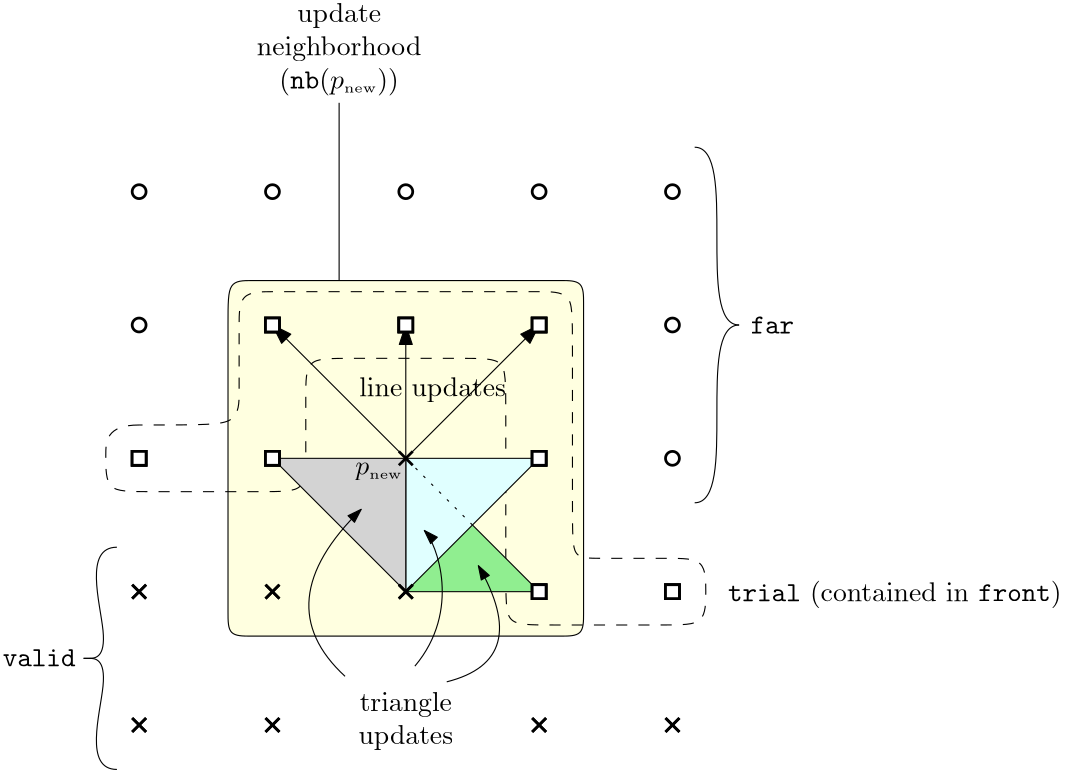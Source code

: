<?xml version="1.0"?>
<!DOCTYPE ipe SYSTEM "ipe.dtd">
<ipe version="70206" creator="Ipe 7.2.10">
<info created="D:20190617164345" modified="D:20190617213652"/>
<ipestyle name="basic">
<symbol name="arrow/arc(spx)">
<path stroke="sym-stroke" fill="sym-stroke" pen="sym-pen">
0 0 m
-1 0.333 l
-1 -0.333 l
h
</path>
</symbol>
<symbol name="arrow/farc(spx)">
<path stroke="sym-stroke" fill="white" pen="sym-pen">
0 0 m
-1 0.333 l
-1 -0.333 l
h
</path>
</symbol>
<symbol name="arrow/ptarc(spx)">
<path stroke="sym-stroke" fill="sym-stroke" pen="sym-pen">
0 0 m
-1 0.333 l
-0.8 0 l
-1 -0.333 l
h
</path>
</symbol>
<symbol name="arrow/fptarc(spx)">
<path stroke="sym-stroke" fill="white" pen="sym-pen">
0 0 m
-1 0.333 l
-0.8 0 l
-1 -0.333 l
h
</path>
</symbol>
<symbol name="mark/circle(sx)" transformations="translations">
<path fill="sym-stroke">
0.6 0 0 0.6 0 0 e
0.4 0 0 0.4 0 0 e
</path>
</symbol>
<symbol name="mark/disk(sx)" transformations="translations">
<path fill="sym-stroke">
0.6 0 0 0.6 0 0 e
</path>
</symbol>
<symbol name="mark/fdisk(sfx)" transformations="translations">
<group>
<path fill="sym-fill">
0.5 0 0 0.5 0 0 e
</path>
<path fill="sym-stroke" fillrule="eofill">
0.6 0 0 0.6 0 0 e
0.4 0 0 0.4 0 0 e
</path>
</group>
</symbol>
<symbol name="mark/box(sx)" transformations="translations">
<path fill="sym-stroke" fillrule="eofill">
-0.6 -0.6 m
0.6 -0.6 l
0.6 0.6 l
-0.6 0.6 l
h
-0.4 -0.4 m
0.4 -0.4 l
0.4 0.4 l
-0.4 0.4 l
h
</path>
</symbol>
<symbol name="mark/square(sx)" transformations="translations">
<path fill="sym-stroke">
-0.6 -0.6 m
0.6 -0.6 l
0.6 0.6 l
-0.6 0.6 l
h
</path>
</symbol>
<symbol name="mark/fsquare(sfx)" transformations="translations">
<group>
<path fill="sym-fill">
-0.5 -0.5 m
0.5 -0.5 l
0.5 0.5 l
-0.5 0.5 l
h
</path>
<path fill="sym-stroke" fillrule="eofill">
-0.6 -0.6 m
0.6 -0.6 l
0.6 0.6 l
-0.6 0.6 l
h
-0.4 -0.4 m
0.4 -0.4 l
0.4 0.4 l
-0.4 0.4 l
h
</path>
</group>
</symbol>
<symbol name="mark/cross(sx)" transformations="translations">
<group>
<path fill="sym-stroke">
-0.43 -0.57 m
0.57 0.43 l
0.43 0.57 l
-0.57 -0.43 l
h
</path>
<path fill="sym-stroke">
-0.43 0.57 m
0.57 -0.43 l
0.43 -0.57 l
-0.57 0.43 l
h
</path>
</group>
</symbol>
<symbol name="arrow/fnormal(spx)">
<path stroke="sym-stroke" fill="white" pen="sym-pen">
0 0 m
-1 0.333 l
-1 -0.333 l
h
</path>
</symbol>
<symbol name="arrow/pointed(spx)">
<path stroke="sym-stroke" fill="sym-stroke" pen="sym-pen">
0 0 m
-1 0.333 l
-0.8 0 l
-1 -0.333 l
h
</path>
</symbol>
<symbol name="arrow/fpointed(spx)">
<path stroke="sym-stroke" fill="white" pen="sym-pen">
0 0 m
-1 0.333 l
-0.8 0 l
-1 -0.333 l
h
</path>
</symbol>
<symbol name="arrow/linear(spx)">
<path stroke="sym-stroke" pen="sym-pen">
-1 0.333 m
0 0 l
-1 -0.333 l
</path>
</symbol>
<symbol name="arrow/fdouble(spx)">
<path stroke="sym-stroke" fill="white" pen="sym-pen">
0 0 m
-1 0.333 l
-1 -0.333 l
h
-1 0 m
-2 0.333 l
-2 -0.333 l
h
</path>
</symbol>
<symbol name="arrow/double(spx)">
<path stroke="sym-stroke" fill="sym-stroke" pen="sym-pen">
0 0 m
-1 0.333 l
-1 -0.333 l
h
-1 0 m
-2 0.333 l
-2 -0.333 l
h
</path>
</symbol>
<pen name="heavier" value="0.8"/>
<pen name="fat" value="1.2"/>
<pen name="ultrafat" value="2"/>
<symbolsize name="large" value="5"/>
<symbolsize name="small" value="2"/>
<symbolsize name="tiny" value="1.1"/>
<arrowsize name="large" value="10"/>
<arrowsize name="small" value="5"/>
<arrowsize name="tiny" value="3"/>
<color name="red" value="1 0 0"/>
<color name="green" value="0 1 0"/>
<color name="blue" value="0 0 1"/>
<color name="yellow" value="1 1 0"/>
<color name="orange" value="1 0.647 0"/>
<color name="gold" value="1 0.843 0"/>
<color name="purple" value="0.627 0.125 0.941"/>
<color name="gray" value="0.745"/>
<color name="brown" value="0.647 0.165 0.165"/>
<color name="navy" value="0 0 0.502"/>
<color name="pink" value="1 0.753 0.796"/>
<color name="seagreen" value="0.18 0.545 0.341"/>
<color name="turquoise" value="0.251 0.878 0.816"/>
<color name="violet" value="0.933 0.51 0.933"/>
<color name="darkblue" value="0 0 0.545"/>
<color name="darkcyan" value="0 0.545 0.545"/>
<color name="darkgray" value="0.663"/>
<color name="darkgreen" value="0 0.392 0"/>
<color name="darkmagenta" value="0.545 0 0.545"/>
<color name="darkorange" value="1 0.549 0"/>
<color name="darkred" value="0.545 0 0"/>
<color name="lightblue" value="0.678 0.847 0.902"/>
<color name="lightcyan" value="0.878 1 1"/>
<color name="lightgray" value="0.827"/>
<color name="lightgreen" value="0.565 0.933 0.565"/>
<color name="lightyellow" value="1 1 0.878"/>
<dashstyle name="dashed" value="[4] 0"/>
<dashstyle name="dotted" value="[1 3] 0"/>
<dashstyle name="dash dotted" value="[4 2 1 2] 0"/>
<dashstyle name="dash dot dotted" value="[4 2 1 2 1 2] 0"/>
<textsize name="large" value="\large"/>
<textsize name="Large" value="\Large"/>
<textsize name="LARGE" value="\LARGE"/>
<textsize name="huge" value="\huge"/>
<textsize name="Huge" value="\Huge"/>
<textsize name="small" value="\small"/>
<textsize name="footnote" value="\footnotesize"/>
<textsize name="tiny" value="\tiny"/>
<textstyle name="center" begin="\begin{center}" end="\end{center}"/>
<textstyle name="itemize" begin="\begin{itemize}" end="\end{itemize}"/>
<textstyle name="item" begin="\begin{itemize}\item{}" end="\end{itemize}"/>
<gridsize name="4 pts" value="4"/>
<gridsize name="8 pts (~3 mm)" value="8"/>
<gridsize name="16 pts (~6 mm)" value="16"/>
<gridsize name="32 pts (~12 mm)" value="32"/>
<gridsize name="10 pts (~3.5 mm)" value="10"/>
<gridsize name="20 pts (~7 mm)" value="20"/>
<gridsize name="14 pts (~5 mm)" value="14"/>
<gridsize name="28 pts (~10 mm)" value="28"/>
<gridsize name="56 pts (~20 mm)" value="56"/>
<anglesize name="90 deg" value="90"/>
<anglesize name="60 deg" value="60"/>
<anglesize name="45 deg" value="45"/>
<anglesize name="30 deg" value="30"/>
<anglesize name="22.5 deg" value="22.5"/>
<opacity name="10%" value="0.1"/>
<opacity name="30%" value="0.3"/>
<opacity name="50%" value="0.5"/>
<opacity name="75%" value="0.75"/>
<tiling name="falling" angle="-60" step="4" width="1"/>
<tiling name="rising" angle="30" step="4" width="1"/>
</ipestyle>
<page>
<layer name="alpha"/>
<view layers="alpha" active="alpha"/>
<path layer="alpha" stroke="black" fill="lightyellow">
160 464 m
160 472
160 480
168 480
180 480
272 480
280 480
288 480
288 472
288 464
288 368
288 360
288 352
280 352
272 352
176 352
168 352
160 352
160 360
160 368
160 464 c
</path>
<path stroke="black" dash="dashed">
128 428 m
116 428
116 416
116 404
128 404
176 404
188 404
188 416
188 440
188 452
200 452
248 452
260 452
260 440
260 368
260 356
272 356
320 356
332 356
332 368
332 380
320 380
292 380
284 380
284 392
284 464
284 476
272 476
260 476
188 476
176 476
164 476
164 464
164 452
164 440
164 428
152 428
128 428 c
</path>
<path stroke="black" fill="lightgreen">
224 416 m
272 368 l
224 368 l
224 416 l
</path>
<path stroke="black" fill="lightcyan">
224 368 m
272 416 l
224 416 l
224 368 l
</path>
<path stroke="black" fill="lightgray">
224 416 m
224 368 l
176 416 l
224 416 l
</path>
<use name="mark/circle(sx)" pos="128 512" size="large" stroke="black"/>
<use name="mark/circle(sx)" pos="128 464" size="large" stroke="black"/>
<use name="mark/circle(sx)" pos="176 512" size="large" stroke="black"/>
<use name="mark/circle(sx)" pos="224 512" size="large" stroke="black"/>
<use name="mark/circle(sx)" pos="272 512" size="large" stroke="black"/>
<use name="mark/circle(sx)" pos="320 512" size="large" stroke="black"/>
<use name="mark/circle(sx)" pos="320 464" size="large" stroke="black"/>
<use name="mark/circle(sx)" pos="320 416" size="large" stroke="black"/>
<use name="mark/cross(sx)" pos="128 368" size="large" stroke="black"/>
<use name="mark/box(sx)" pos="176 464" size="large" stroke="black"/>
<use name="mark/box(sx)" pos="224 464" size="large" stroke="black"/>
<use name="mark/box(sx)" pos="272 464" size="large" stroke="black"/>
<use name="mark/box(sx)" pos="176 416" size="large" stroke="black"/>
<use name="mark/box(sx)" pos="272 416" size="large" stroke="black"/>
<use name="mark/cross(sx)" pos="176 368" size="large" stroke="black"/>
<use name="mark/cross(sx)" pos="224 416" size="large" stroke="black"/>
<use name="mark/cross(sx)" pos="224 368" size="large" stroke="black"/>
<use name="mark/cross(sx)" pos="128 320" size="large" stroke="black"/>
<use name="mark/cross(sx)" pos="176 320" size="large" stroke="black"/>
<use name="mark/cross(sx)" pos="272 320" size="large" stroke="black"/>
<use name="mark/cross(sx)" pos="320 320" size="large" stroke="black"/>
<use name="mark/box(sx)" pos="128 416" size="large" stroke="black"/>
<use name="mark/box(sx)" pos="320 368" size="large" stroke="black"/>
<use name="mark/box(sx)" pos="272 368" size="large" stroke="black"/>
<path stroke="black" arrow="normal/normal">
224 416 m
176 464 l
</path>
<path stroke="black" arrow="normal/normal">
224 416 m
224 464 l
</path>
<path stroke="black" arrow="normal/normal">
224 416 m
272 464 l
</path>
<use name="mark/fsquare(sfx)" pos="272 464" size="large" stroke="black" fill="white"/>
<use name="mark/fsquare(sfx)" pos="224 464" size="large" stroke="black" fill="white"/>
<use name="mark/fsquare(sfx)" pos="176 464" size="large" stroke="black" fill="white"/>
<use name="mark/fsquare(sfx)" pos="176 416" size="large" stroke="black" fill="white"/>
<use name="mark/fsquare(sfx)" pos="272 368" size="large" stroke="black" fill="white"/>
<use name="mark/fsquare(sfx)" pos="272 416" size="large" stroke="black" fill="white"/>
<use name="mark/fsquare(sfx)" pos="320 368" size="large" stroke="black" fill="white"/>
<use name="mark/fsquare(sfx)" pos="128 416" size="large" stroke="black" fill="white"/>
<use name="mark/fsquare(sfx)" pos="176 464" size="large" stroke="black" fill="white"/>
<use name="mark/fsquare(sfx)" pos="176 416" size="large" stroke="black" fill="white"/>
<use name="mark/fsquare(sfx)" pos="224 464" size="large" stroke="black" fill="white"/>
<use name="mark/fsquare(sfx)" pos="272 464" size="large" stroke="black" fill="white"/>
<use name="mark/fsquare(sfx)" pos="272 416" size="large" stroke="black" fill="white"/>
<use name="mark/fsquare(sfx)" pos="272 368" size="large" stroke="black" fill="white"/>
<use name="mark/fsquare(sfx)" pos="320 368" size="large" stroke="black" fill="white"/>
<use name="mark/fsquare(sfx)" pos="128 416" size="large" stroke="black" fill="white"/>
<use name="mark/cross(sx)" pos="128 368" size="large" stroke="black"/>
<use name="mark/cross(sx)" pos="176 368" size="large" stroke="black"/>
<use name="mark/cross(sx)" pos="224 368" size="large" stroke="black"/>
<use name="mark/cross(sx)" pos="176 320" size="large" stroke="black"/>
<use name="mark/cross(sx)" pos="128 320" size="large" stroke="black"/>
<use name="mark/cross(sx)" pos="272 320" size="large" stroke="black"/>
<use name="mark/cross(sx)" pos="320 320" size="large" stroke="black"/>
<path stroke="black" fill="lightgreen" dash="dotted">
248 392 m
224 416 l
</path>
<path stroke="black">
328 400 m
344 400
328 464
344 464 c
</path>
<path stroke="black">
328 528 m
344 528
328 464
344 464 c
</path>
<text matrix="1 0 0 1 -3.897 -0.94767" transformations="translations" pos="352 468" stroke="black" type="minipage" width="24" height="5.538" depth="0.55" valign="top">\texttt{far}</text>
<text matrix="1 0 0 1 4 -8" transformations="translations" pos="336 380" stroke="black" type="minipage" width="128" height="7.473" depth="2.49" valign="top">\texttt{trial} (contained in \texttt{front})</text>
<text matrix="1 0 0 1 5.83654 2.17631" transformations="translations" pos="200 408" stroke="black" type="label" width="17.065" height="4.297" depth="1.93" valign="baseline" style="math">p_{\mbox{\tiny new}}</text>
<path stroke="black" arrow="normal/small">
202.133 337.525 m
173.43 363.96
207.948 397.651 c
</path>
<path stroke="black" arrow="normal/small">
238.743 335.539 m
269.771 343.345
250.122 377.357 c
</path>
<path stroke="black" arrow="normal/small">
227.267 341.189 m
244.084 361.131
235.287 385.274
230.671 390.04 c
</path>
<text transformations="translations" pos="192 332" stroke="black" type="minipage" width="64" height="12.891" depth="7.92" valign="top" style="center">triangle updates</text>
<text matrix="1 0 0 1 -0.321283 -6.7341" transformations="translations" pos="200 452" stroke="black" type="minipage" width="68" height="6.926" depth="1.93" valign="top" style="center">line updates</text>
<path stroke="black">
120 384 m
108 384
120 344
108 344
108 344
108 344 c
</path>
<path stroke="black">
120 304 m
108 304
120 344
108 344
108 344
108 344 c
</path>
<text matrix="1 0 0 1 -1.08404 -8.76479" transformations="translations" pos="80 356" stroke="black" type="minipage" width="56" height="5.538" depth="0.55" valign="top">\texttt{valid}</text>
<path stroke="black" fill="lightyellow">
200 480 m
200 544 l
</path>
<text matrix="1 0 0 1 0 16" transformations="translations" pos="164 564" stroke="black" type="minipage" width="72" height="19.139" depth="14.18" valign="top" style="center">update neighborhood (\texttt{nb}$(p_{\mbox{\tiny new}})$)</text>
</page>
</ipe>
